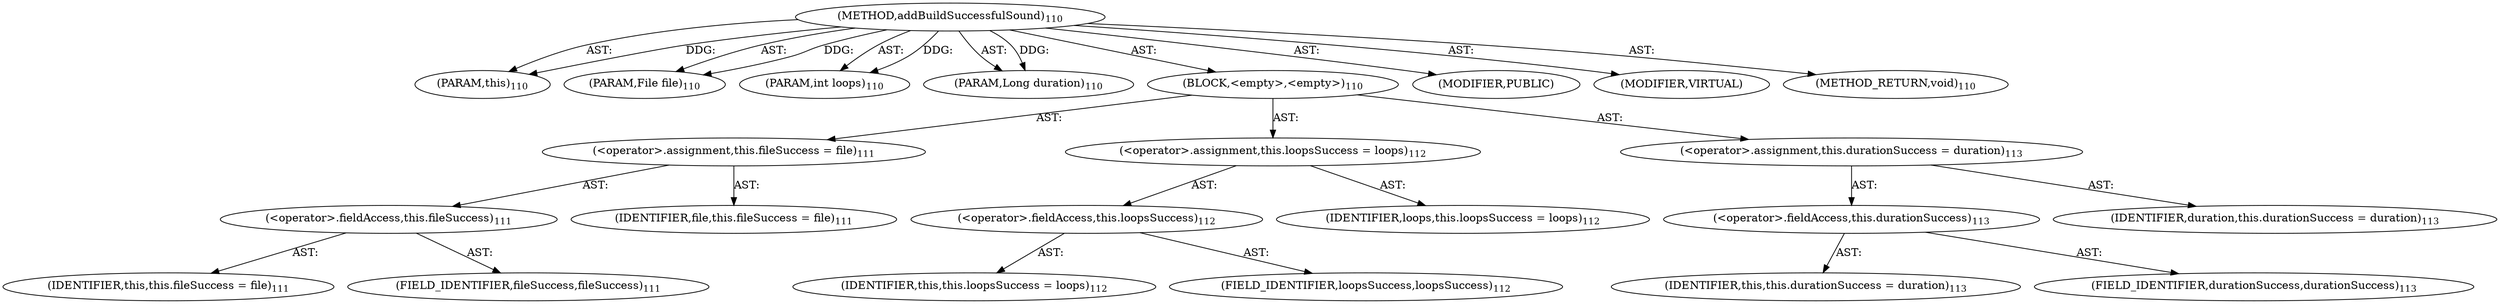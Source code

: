 digraph "addBuildSuccessfulSound" {  
"111669149697" [label = <(METHOD,addBuildSuccessfulSound)<SUB>110</SUB>> ]
"115964116992" [label = <(PARAM,this)<SUB>110</SUB>> ]
"115964116997" [label = <(PARAM,File file)<SUB>110</SUB>> ]
"115964116998" [label = <(PARAM,int loops)<SUB>110</SUB>> ]
"115964116999" [label = <(PARAM,Long duration)<SUB>110</SUB>> ]
"25769803777" [label = <(BLOCK,&lt;empty&gt;,&lt;empty&gt;)<SUB>110</SUB>> ]
"30064771084" [label = <(&lt;operator&gt;.assignment,this.fileSuccess = file)<SUB>111</SUB>> ]
"30064771085" [label = <(&lt;operator&gt;.fieldAccess,this.fileSuccess)<SUB>111</SUB>> ]
"68719476736" [label = <(IDENTIFIER,this,this.fileSuccess = file)<SUB>111</SUB>> ]
"55834574854" [label = <(FIELD_IDENTIFIER,fileSuccess,fileSuccess)<SUB>111</SUB>> ]
"68719476753" [label = <(IDENTIFIER,file,this.fileSuccess = file)<SUB>111</SUB>> ]
"30064771086" [label = <(&lt;operator&gt;.assignment,this.loopsSuccess = loops)<SUB>112</SUB>> ]
"30064771087" [label = <(&lt;operator&gt;.fieldAccess,this.loopsSuccess)<SUB>112</SUB>> ]
"68719476737" [label = <(IDENTIFIER,this,this.loopsSuccess = loops)<SUB>112</SUB>> ]
"55834574855" [label = <(FIELD_IDENTIFIER,loopsSuccess,loopsSuccess)<SUB>112</SUB>> ]
"68719476754" [label = <(IDENTIFIER,loops,this.loopsSuccess = loops)<SUB>112</SUB>> ]
"30064771088" [label = <(&lt;operator&gt;.assignment,this.durationSuccess = duration)<SUB>113</SUB>> ]
"30064771089" [label = <(&lt;operator&gt;.fieldAccess,this.durationSuccess)<SUB>113</SUB>> ]
"68719476738" [label = <(IDENTIFIER,this,this.durationSuccess = duration)<SUB>113</SUB>> ]
"55834574856" [label = <(FIELD_IDENTIFIER,durationSuccess,durationSuccess)<SUB>113</SUB>> ]
"68719476755" [label = <(IDENTIFIER,duration,this.durationSuccess = duration)<SUB>113</SUB>> ]
"133143986184" [label = <(MODIFIER,PUBLIC)> ]
"133143986185" [label = <(MODIFIER,VIRTUAL)> ]
"128849018881" [label = <(METHOD_RETURN,void)<SUB>110</SUB>> ]
  "111669149697" -> "115964116992"  [ label = "AST: "] 
  "111669149697" -> "115964116997"  [ label = "AST: "] 
  "111669149697" -> "115964116998"  [ label = "AST: "] 
  "111669149697" -> "115964116999"  [ label = "AST: "] 
  "111669149697" -> "25769803777"  [ label = "AST: "] 
  "111669149697" -> "133143986184"  [ label = "AST: "] 
  "111669149697" -> "133143986185"  [ label = "AST: "] 
  "111669149697" -> "128849018881"  [ label = "AST: "] 
  "25769803777" -> "30064771084"  [ label = "AST: "] 
  "25769803777" -> "30064771086"  [ label = "AST: "] 
  "25769803777" -> "30064771088"  [ label = "AST: "] 
  "30064771084" -> "30064771085"  [ label = "AST: "] 
  "30064771084" -> "68719476753"  [ label = "AST: "] 
  "30064771085" -> "68719476736"  [ label = "AST: "] 
  "30064771085" -> "55834574854"  [ label = "AST: "] 
  "30064771086" -> "30064771087"  [ label = "AST: "] 
  "30064771086" -> "68719476754"  [ label = "AST: "] 
  "30064771087" -> "68719476737"  [ label = "AST: "] 
  "30064771087" -> "55834574855"  [ label = "AST: "] 
  "30064771088" -> "30064771089"  [ label = "AST: "] 
  "30064771088" -> "68719476755"  [ label = "AST: "] 
  "30064771089" -> "68719476738"  [ label = "AST: "] 
  "30064771089" -> "55834574856"  [ label = "AST: "] 
  "111669149697" -> "115964116992"  [ label = "DDG: "] 
  "111669149697" -> "115964116997"  [ label = "DDG: "] 
  "111669149697" -> "115964116998"  [ label = "DDG: "] 
  "111669149697" -> "115964116999"  [ label = "DDG: "] 
}
